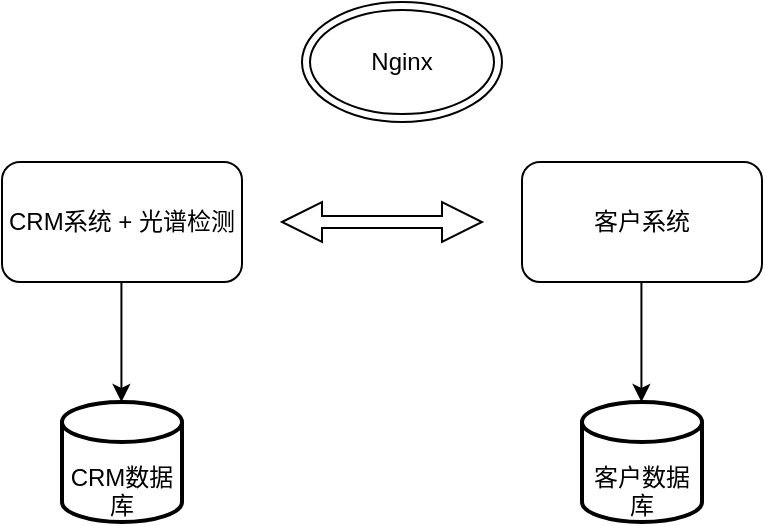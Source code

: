 <mxfile version="14.5.7" type="github">
  <diagram id="uSKKAsPbMHK0uGmOzB_K" name="Page-1">
    <mxGraphModel dx="886" dy="478" grid="1" gridSize="10" guides="1" tooltips="1" connect="1" arrows="1" fold="1" page="1" pageScale="1" pageWidth="827" pageHeight="1169" math="0" shadow="0">
      <root>
        <mxCell id="0" />
        <mxCell id="1" parent="0" />
        <mxCell id="zHemF-dRCjPkqYXr7QED-2" value="CRM系统 + 光谱检测" style="rounded=1;whiteSpace=wrap;html=1;" vertex="1" parent="1">
          <mxGeometry x="100" y="90" width="120" height="60" as="geometry" />
        </mxCell>
        <mxCell id="zHemF-dRCjPkqYXr7QED-3" value="客户系统" style="rounded=1;whiteSpace=wrap;html=1;" vertex="1" parent="1">
          <mxGeometry x="360" y="90" width="120" height="60" as="geometry" />
        </mxCell>
        <mxCell id="zHemF-dRCjPkqYXr7QED-5" value="" style="shape=doubleArrow;whiteSpace=wrap;html=1;" vertex="1" parent="1">
          <mxGeometry x="240" y="110" width="100" height="20" as="geometry" />
        </mxCell>
        <mxCell id="zHemF-dRCjPkqYXr7QED-6" value="Nginx" style="ellipse;shape=doubleEllipse;whiteSpace=wrap;html=1;" vertex="1" parent="1">
          <mxGeometry x="250" y="10" width="100" height="60" as="geometry" />
        </mxCell>
        <mxCell id="zHemF-dRCjPkqYXr7QED-8" value="" style="endArrow=classic;html=1;" edge="1" parent="1">
          <mxGeometry width="50" height="50" relative="1" as="geometry">
            <mxPoint x="159.71" y="150" as="sourcePoint" />
            <mxPoint x="159.71" y="210" as="targetPoint" />
            <Array as="points" />
          </mxGeometry>
        </mxCell>
        <mxCell id="zHemF-dRCjPkqYXr7QED-9" value="" style="endArrow=classic;html=1;" edge="1" parent="1">
          <mxGeometry width="50" height="50" relative="1" as="geometry">
            <mxPoint x="419.71" y="150" as="sourcePoint" />
            <mxPoint x="419.71" y="210" as="targetPoint" />
            <Array as="points" />
          </mxGeometry>
        </mxCell>
        <mxCell id="zHemF-dRCjPkqYXr7QED-13" value="&lt;br&gt;&lt;br&gt;CRM数据库" style="strokeWidth=2;html=1;shape=mxgraph.flowchart.database;whiteSpace=wrap;" vertex="1" parent="1">
          <mxGeometry x="130" y="210" width="60" height="60" as="geometry" />
        </mxCell>
        <mxCell id="zHemF-dRCjPkqYXr7QED-14" value="&lt;br&gt;&lt;br&gt;客户数据库" style="strokeWidth=2;html=1;shape=mxgraph.flowchart.database;whiteSpace=wrap;" vertex="1" parent="1">
          <mxGeometry x="390" y="210" width="60" height="60" as="geometry" />
        </mxCell>
      </root>
    </mxGraphModel>
  </diagram>
</mxfile>
